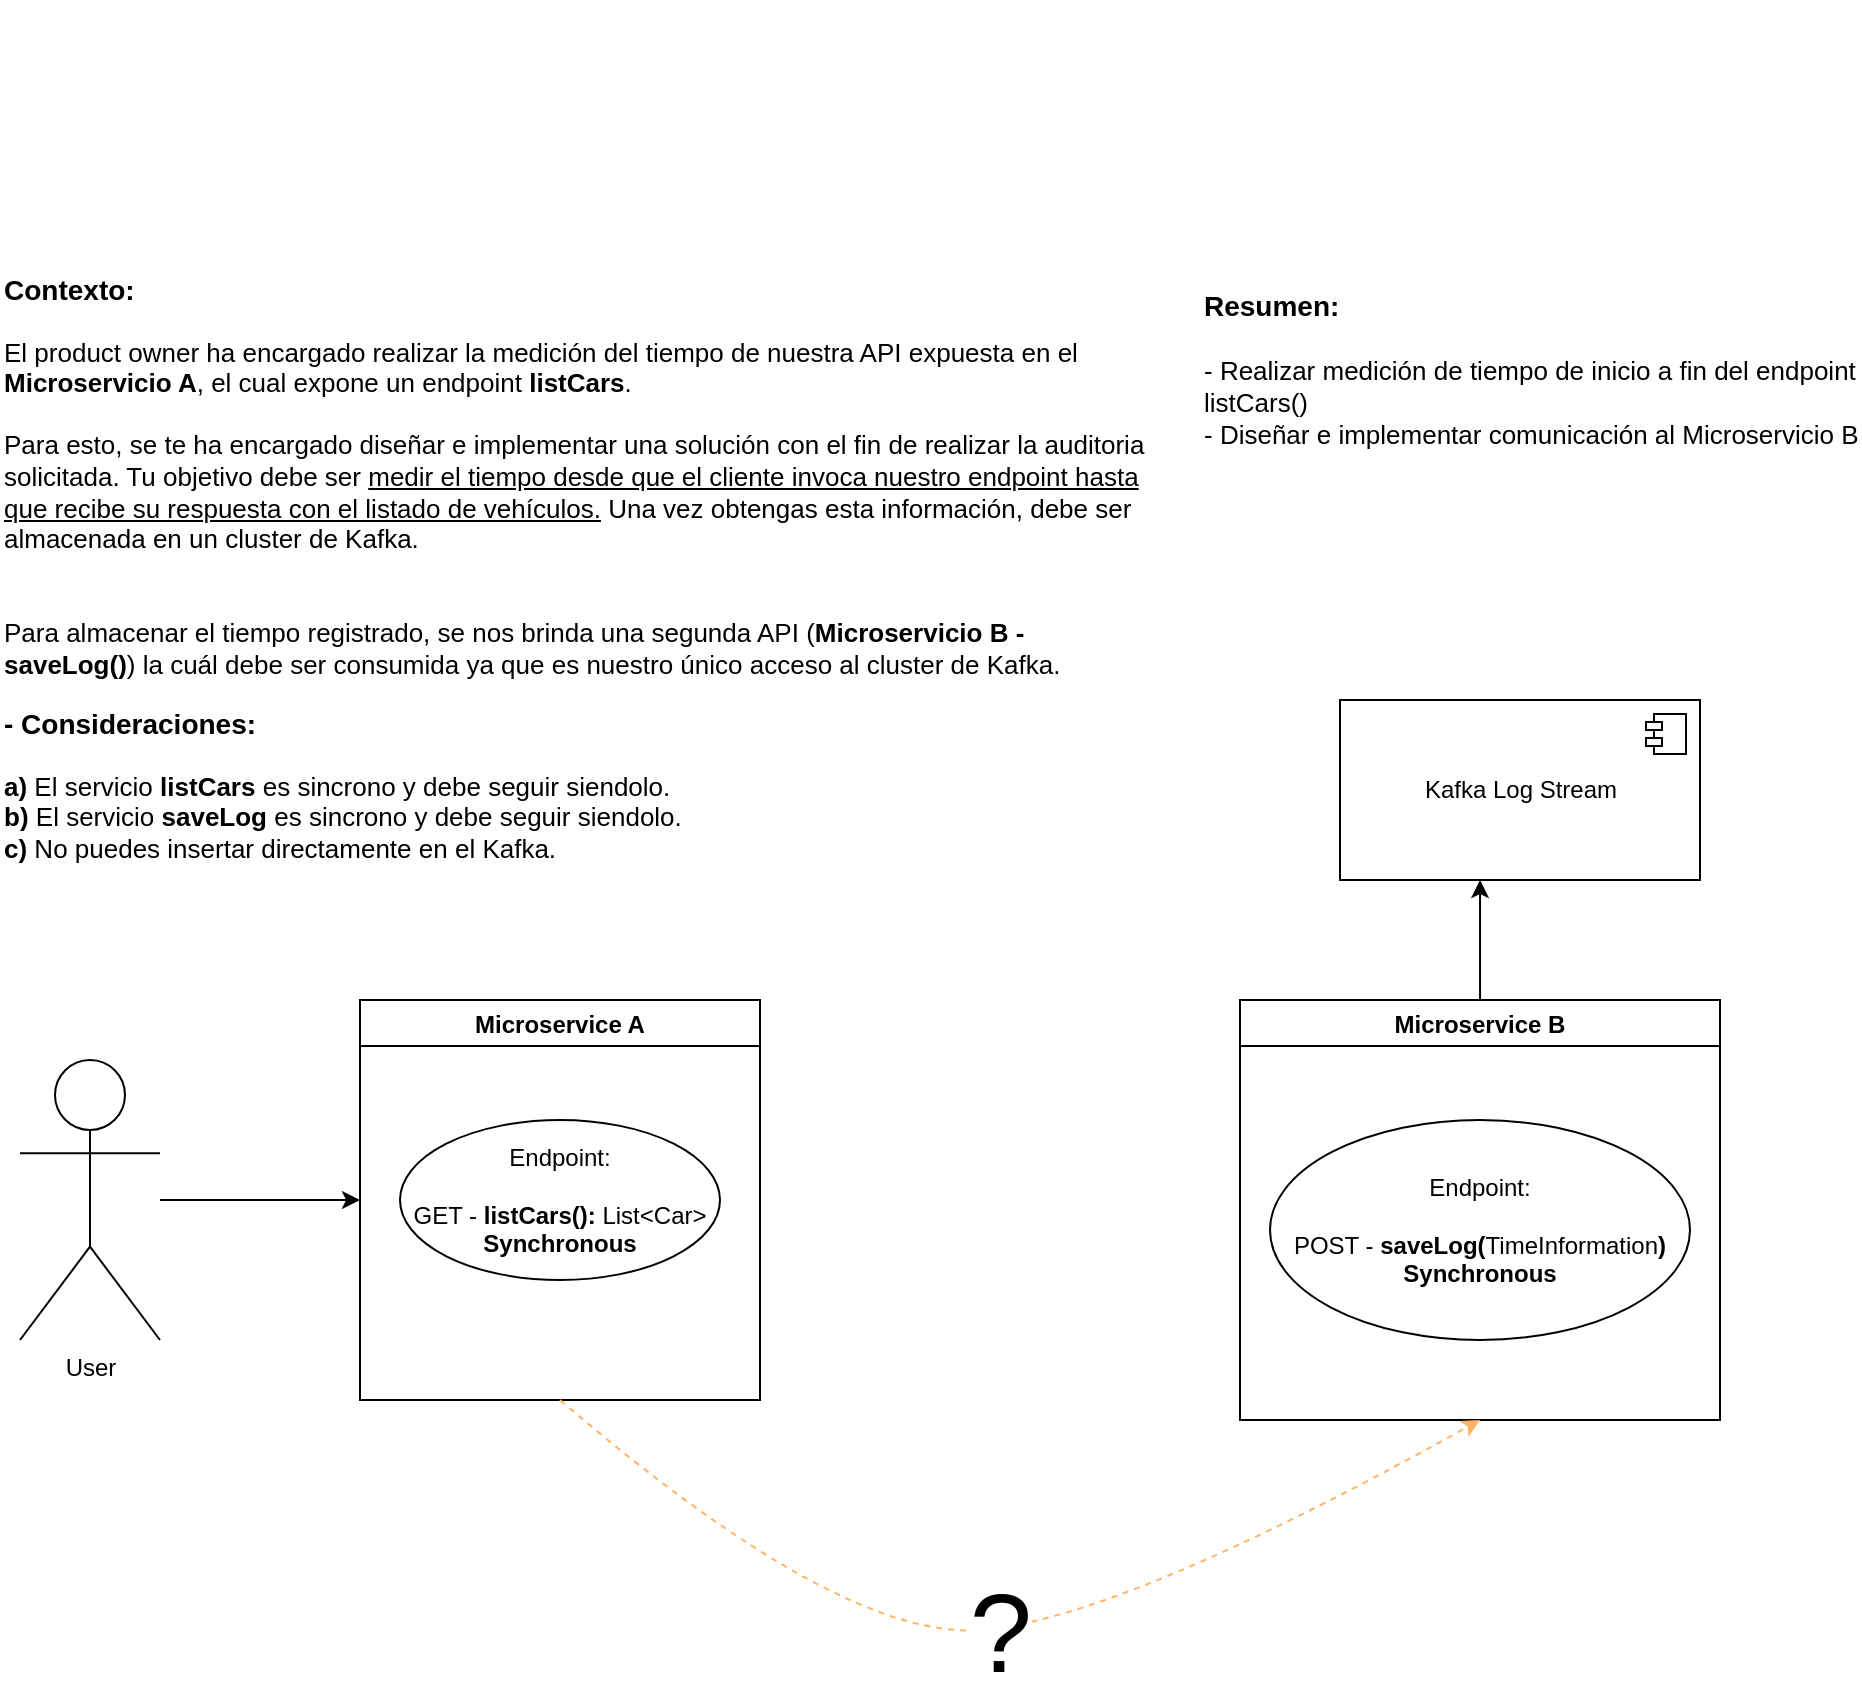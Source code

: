 <mxfile version="16.0.0" type="device"><diagram id="i-_WAGu3RUTRZ2EDy7za" name="Página-1"><mxGraphModel dx="1917" dy="2022" grid="1" gridSize="10" guides="1" tooltips="1" connect="1" arrows="1" fold="1" page="1" pageScale="1" pageWidth="827" pageHeight="1169" math="0" shadow="0"><root><mxCell id="0"/><mxCell id="1" parent="0"/><mxCell id="OsCRZsYxzOUqinYSDojD-10" value="Microservice A" style="swimlane;" parent="1" vertex="1"><mxGeometry x="70" y="420" width="200" height="200" as="geometry"/></mxCell><mxCell id="OsCRZsYxzOUqinYSDojD-12" value="Endpoint:&lt;br&gt;&lt;br&gt;GET - &lt;b&gt;listCars():&amp;nbsp;&lt;/b&gt;List&amp;lt;Car&amp;gt;&lt;br&gt;&lt;b&gt;Synchronous&lt;/b&gt;" style="ellipse;whiteSpace=wrap;html=1;align=center;newEdgeStyle={&quot;edgeStyle&quot;:&quot;entityRelationEdgeStyle&quot;,&quot;startArrow&quot;:&quot;none&quot;,&quot;endArrow&quot;:&quot;none&quot;,&quot;segment&quot;:10,&quot;curved&quot;:1};treeFolding=1;treeMoving=1;" parent="OsCRZsYxzOUqinYSDojD-10" vertex="1"><mxGeometry x="20" y="60" width="160" height="80" as="geometry"/></mxCell><mxCell id="OsCRZsYxzOUqinYSDojD-16" style="edgeStyle=orthogonalEdgeStyle;rounded=0;orthogonalLoop=1;jettySize=auto;html=1;entryX=0.389;entryY=1;entryDx=0;entryDy=0;entryPerimeter=0;" parent="1" source="OsCRZsYxzOUqinYSDojD-11" target="OsCRZsYxzOUqinYSDojD-14" edge="1"><mxGeometry relative="1" as="geometry"><mxPoint x="640" y="370" as="targetPoint"/></mxGeometry></mxCell><mxCell id="OsCRZsYxzOUqinYSDojD-11" value="Microservice B" style="swimlane;" parent="1" vertex="1"><mxGeometry x="510" y="420" width="240" height="210" as="geometry"/></mxCell><mxCell id="OsCRZsYxzOUqinYSDojD-13" value="Endpoint:&lt;br&gt;&lt;br&gt;POST - &lt;b&gt;saveLog(&lt;/b&gt;TimeInformation&lt;b&gt;)&lt;/b&gt;&lt;br&gt;&lt;b&gt;Synchronous&lt;/b&gt;" style="ellipse;whiteSpace=wrap;html=1;align=center;newEdgeStyle={&quot;edgeStyle&quot;:&quot;entityRelationEdgeStyle&quot;,&quot;startArrow&quot;:&quot;none&quot;,&quot;endArrow&quot;:&quot;none&quot;,&quot;segment&quot;:10,&quot;curved&quot;:1};treeFolding=1;treeMoving=1;" parent="OsCRZsYxzOUqinYSDojD-11" vertex="1"><mxGeometry x="15" y="60" width="210" height="110" as="geometry"/></mxCell><mxCell id="OsCRZsYxzOUqinYSDojD-14" value="Kafka Log Stream" style="html=1;dropTarget=0;" parent="1" vertex="1"><mxGeometry x="560" y="270" width="180" height="90" as="geometry"/></mxCell><mxCell id="OsCRZsYxzOUqinYSDojD-15" value="" style="shape=module;jettyWidth=8;jettyHeight=4;" parent="OsCRZsYxzOUqinYSDojD-14" vertex="1"><mxGeometry x="1" width="20" height="20" relative="1" as="geometry"><mxPoint x="-27" y="7" as="offset"/></mxGeometry></mxCell><mxCell id="OsCRZsYxzOUqinYSDojD-18" style="edgeStyle=orthogonalEdgeStyle;rounded=0;orthogonalLoop=1;jettySize=auto;html=1;entryX=0;entryY=0.5;entryDx=0;entryDy=0;" parent="1" source="OsCRZsYxzOUqinYSDojD-17" target="OsCRZsYxzOUqinYSDojD-10" edge="1"><mxGeometry relative="1" as="geometry"><mxPoint x="60" y="520" as="targetPoint"/></mxGeometry></mxCell><mxCell id="OsCRZsYxzOUqinYSDojD-17" value="User" style="shape=umlActor;verticalLabelPosition=bottom;verticalAlign=top;html=1;" parent="1" vertex="1"><mxGeometry x="-100" y="450" width="70" height="140" as="geometry"/></mxCell><mxCell id="OsCRZsYxzOUqinYSDojD-21" value="&lt;div&gt;&lt;font style=&quot;font-size: 14px&quot;&gt;&lt;b&gt;Contexto:&lt;/b&gt;&lt;/font&gt;&lt;/div&gt;&lt;div&gt;&lt;br&gt;&lt;/div&gt;&lt;div style=&quot;font-size: 13px&quot;&gt;&lt;font style=&quot;font-size: 13px&quot;&gt;El product owner ha encargado realizar la medición del tiempo de nuestra API expuesta en el &lt;b&gt;Microservicio A&lt;/b&gt;, el cual expone un endpoint &lt;b&gt;listCars&lt;/b&gt;.&lt;/font&gt;&lt;/div&gt;&lt;div style=&quot;font-size: 13px&quot;&gt;&lt;font style=&quot;font-size: 13px&quot;&gt;&lt;br&gt;&lt;/font&gt;&lt;/div&gt;&lt;div style=&quot;font-size: 13px&quot;&gt;&lt;font style=&quot;font-size: 13px&quot;&gt;Para esto, se te ha encargado diseñar e implementar una solución con el fin de realizar la auditoria solicitada. Tu objetivo debe ser &lt;u&gt;medir el tiempo desde que el cliente invoca nuestro endpoint hasta que recibe su respuesta con el listado de vehículos.&lt;/u&gt;&amp;nbsp;Una vez obtengas esta información, debe ser almacenada en un cluster de Kafka.&lt;/font&gt;&lt;/div&gt;&lt;div style=&quot;font-size: 13px&quot;&gt;&lt;font style=&quot;font-size: 13px&quot;&gt;&lt;br&gt;&lt;/font&gt;&lt;/div&gt;&lt;div style=&quot;font-size: 13px&quot;&gt;&lt;font style=&quot;font-size: 13px&quot;&gt;&lt;br&gt;&lt;/font&gt;&lt;/div&gt;&lt;div style=&quot;font-size: 13px&quot;&gt;&lt;font style=&quot;font-size: 13px&quot;&gt;Para almacenar el tiempo registrado, se nos brinda una segunda API (&lt;b&gt;Microservicio B - saveLog()&lt;/b&gt;) la cuál debe ser consumida ya que es nuestro único acceso al cluster de Kafka.&lt;/font&gt;&lt;/div&gt;&lt;div&gt;&lt;br&gt;&lt;/div&gt;&lt;div&gt;&lt;font style=&quot;font-size: 14px&quot;&gt;&lt;b&gt;- Consideraciones:&lt;/b&gt;&lt;/font&gt;&lt;/div&gt;&lt;div&gt;&lt;br&gt;&lt;/div&gt;&lt;div style=&quot;font-size: 13px&quot;&gt;&lt;font style=&quot;font-size: 13px&quot;&gt;&lt;b&gt;a)&lt;/b&gt; El servicio &lt;b&gt;listCars&lt;/b&gt; es sincrono y debe seguir siendolo.&lt;/font&gt;&lt;/div&gt;&lt;div style=&quot;font-size: 13px&quot;&gt;&lt;font style=&quot;font-size: 13px&quot;&gt;&lt;b&gt;b)&lt;/b&gt; El servicio &lt;b&gt;saveLog&lt;/b&gt; es sincrono y debe seguir siendolo.&lt;/font&gt;&lt;/div&gt;&lt;div style=&quot;font-size: 13px&quot;&gt;&lt;font style=&quot;font-size: 13px&quot;&gt;&lt;b&gt;c)&lt;/b&gt; No puedes insertar directamente en el Kafka.&lt;/font&gt;&lt;/div&gt;&lt;div style=&quot;font-size: 13px&quot;&gt;&lt;font style=&quot;font-size: 13px&quot;&gt;&lt;br&gt;&lt;/font&gt;&lt;/div&gt;&lt;div style=&quot;font-size: 13px&quot;&gt;&lt;br&gt;&lt;/div&gt;" style="text;html=1;strokeColor=none;fillColor=none;align=left;verticalAlign=middle;whiteSpace=wrap;rounded=0;" parent="1" vertex="1"><mxGeometry x="-110" y="20" width="580" height="400" as="geometry"/></mxCell><mxCell id="8jBpuk4PkRSYthWzQSDD-3" value="" style="curved=1;endArrow=classic;html=1;rounded=0;exitX=0.5;exitY=1;exitDx=0;exitDy=0;entryX=0.5;entryY=1;entryDx=0;entryDy=0;dashed=1;fillColor=#f5f5f5;strokeColor=#FFB366;shadow=0;sketch=0;" edge="1" parent="1" source="OsCRZsYxzOUqinYSDojD-10" target="OsCRZsYxzOUqinYSDojD-11"><mxGeometry width="50" height="50" relative="1" as="geometry"><mxPoint x="310" y="720" as="sourcePoint"/><mxPoint x="360" y="670" as="targetPoint"/><Array as="points"><mxPoint x="310" y="740"/><mxPoint x="450" y="730"/></Array></mxGeometry></mxCell><mxCell id="8jBpuk4PkRSYthWzQSDD-4" value="&lt;font style=&quot;font-size: 56px&quot;&gt;?&lt;/font&gt;" style="edgeLabel;html=1;align=center;verticalAlign=middle;resizable=0;points=[];" vertex="1" connectable="0" parent="8jBpuk4PkRSYthWzQSDD-3"><mxGeometry x="-0.003" y="-1" relative="1" as="geometry"><mxPoint as="offset"/></mxGeometry></mxCell><mxCell id="8jBpuk4PkRSYthWzQSDD-5" value="&lt;div&gt;&lt;span style=&quot;font-size: 14px&quot;&gt;&lt;b&gt;Resumen:&lt;/b&gt;&lt;/span&gt;&lt;/div&gt;&lt;div&gt;&lt;span style=&quot;font-size: 14px&quot;&gt;&lt;b&gt;&lt;br&gt;&lt;/b&gt;&lt;/span&gt;&lt;/div&gt;&lt;div style=&quot;font-size: 13px&quot;&gt;- Realizar medición de tiempo de inicio a fin del endpoint listCars()&lt;/div&gt;&lt;div style=&quot;font-size: 13px&quot;&gt;- Diseñar e implementar comunicación al Microservicio B&lt;/div&gt;&lt;div style=&quot;font-size: 13px&quot;&gt;&lt;font style=&quot;font-size: 13px&quot;&gt;&lt;br&gt;&lt;/font&gt;&lt;/div&gt;&lt;div style=&quot;font-size: 13px&quot;&gt;&lt;br&gt;&lt;/div&gt;" style="text;html=1;strokeColor=none;fillColor=none;align=left;verticalAlign=middle;whiteSpace=wrap;rounded=0;" vertex="1" parent="1"><mxGeometry x="490" y="-80" width="330" height="400" as="geometry"/></mxCell></root></mxGraphModel></diagram></mxfile>